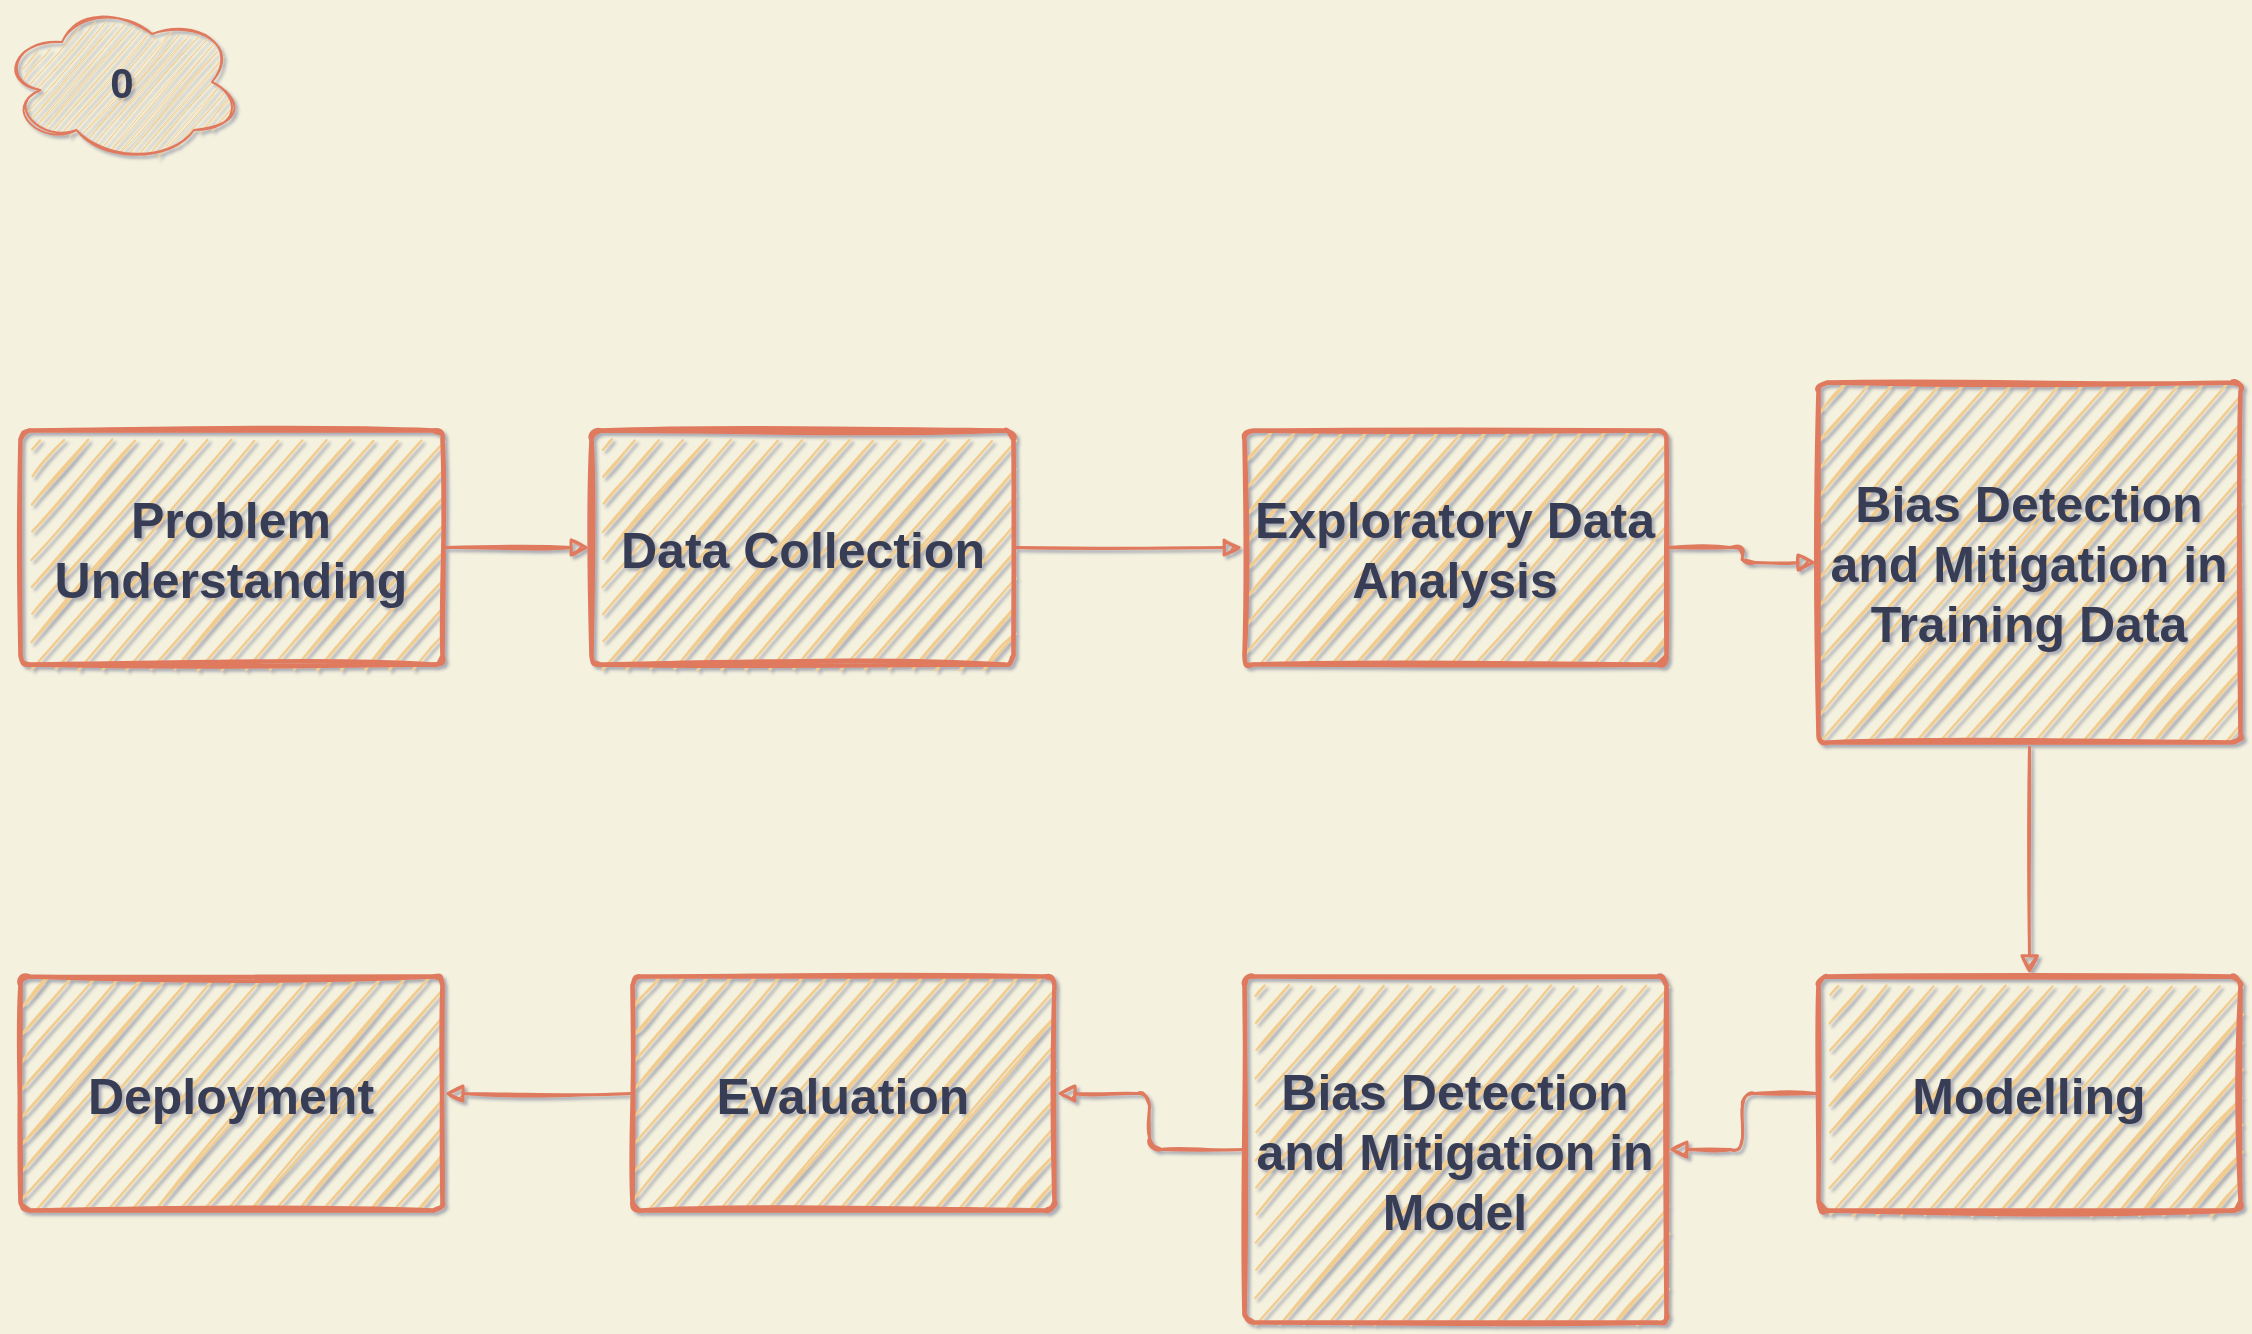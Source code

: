 <mxfile version="14.7.4" type="github" pages="7">
  <diagram name="Page-1" id="c7558073-3199-34d8-9f00-42111426c3f3">
    <mxGraphModel dx="1221" dy="681" grid="0" gridSize="10" guides="1" tooltips="1" connect="1" arrows="1" fold="1" page="1" pageScale="1" pageWidth="1169" pageHeight="827" background="#F4F1DE" math="0" shadow="1">
      <root>
        <mxCell id="0" />
        <mxCell id="1" parent="0" />
        <mxCell id="52" value="" style="text;spacingTop=-5;align=center;fontColor=#393C56;rounded=1;sketch=1;" parent="1" vertex="1">
          <mxGeometry x="90" y="170" width="30" height="20" as="geometry" />
        </mxCell>
        <mxCell id="53" value="" style="text;spacingTop=-5;align=center;fontColor=#393C56;rounded=1;sketch=1;" parent="1" vertex="1">
          <mxGeometry x="241" y="196" width="30" height="20" as="geometry" />
        </mxCell>
        <mxCell id="54" value="" style="text;spacingTop=-5;align=center;fontColor=#393C56;rounded=1;sketch=1;" parent="1" vertex="1">
          <mxGeometry x="111" y="260" width="30" height="20" as="geometry" />
        </mxCell>
        <mxCell id="57" value="" style="text;spacingTop=-5;align=center;fontColor=#393C56;rounded=1;sketch=1;" parent="1" vertex="1">
          <mxGeometry x="231" y="260" width="30" height="20" as="geometry" />
        </mxCell>
        <mxCell id="60" value="" style="text;spacingTop=-5;align=center;fontColor=#393C56;rounded=1;sketch=1;" parent="1" vertex="1">
          <mxGeometry x="305.0" y="200.0" width="30" height="20" as="geometry" />
        </mxCell>
        <mxCell id="61" value="" style="text;spacingTop=-5;align=center;fontColor=#393C56;rounded=1;sketch=1;" parent="1" vertex="1">
          <mxGeometry x="406.0" y="170.0" width="30" height="20" as="geometry" />
        </mxCell>
        <mxCell id="62" value="" style="text;spacingTop=-5;align=center;fontColor=#393C56;rounded=1;sketch=1;" parent="1" vertex="1">
          <mxGeometry x="545.0" y="100.0" width="30" height="20" as="geometry" />
        </mxCell>
        <mxCell id="63" value="" style="text;spacingTop=-5;align=center;fontColor=#393C56;rounded=1;sketch=1;" parent="1" vertex="1">
          <mxGeometry x="640" y="146.0" width="30" height="20" as="geometry" />
        </mxCell>
        <mxCell id="64" value="" style="text;spacingTop=-5;align=center;fontColor=#393C56;rounded=1;sketch=1;" parent="1" vertex="1">
          <mxGeometry x="676.0" y="180.0" width="30" height="20" as="geometry" />
        </mxCell>
        <mxCell id="70" value="" style="text;spacingTop=-5;align=center;fontColor=#393C56;rounded=1;sketch=1;" parent="1" vertex="1">
          <mxGeometry x="455.0" y="260.0" width="30" height="20" as="geometry" />
        </mxCell>
        <mxCell id="71" value="" style="text;spacingTop=-5;align=center;fontColor=#393C56;rounded=1;sketch=1;" parent="1" vertex="1">
          <mxGeometry x="540" y="260" width="30" height="20" as="geometry" />
        </mxCell>
        <UserObject label="Problem Understanding" lucidchartObjectId="G8dIJkjzNvyI" id="AIptN-wD98lkw97xL_S0-101">
          <mxCell style="html=1;overflow=block;blockSpacing=1;whiteSpace=wrap;;whiteSpace=wrap;fontSize=25;fontStyle=1;spacing=3.8;strokeColor=#E07A5F;strokeOpacity=100;absoluteArcSize=1;arcSize=9;strokeWidth=2.3;fillColor=#F2CC8F;fontColor=#393C56;rounded=1;sketch=1;" vertex="1" parent="1">
            <mxGeometry x="30" y="234" width="211" height="117" as="geometry" />
          </mxCell>
        </UserObject>
        <UserObject label="" lucidchartObjectId="l9dIDtWOzTQx" id="AIptN-wD98lkw97xL_S0-102">
          <mxCell style="html=1;jettySize=18;whiteSpace=wrap;fontSize=13;strokeColor=#E07A5F;strokeWidth=1.5;arcSize=12;edgeStyle=orthogonalEdgeStyle;startArrow=none;;endArrow=block;endFill=1;;exitX=1.005;exitY=0.5;exitPerimeter=0;entryX=-0.005;entryY=0.5;entryPerimeter=0;fontColor=#393C56;sketch=1;labelBackgroundColor=#F4F1DE;" edge="1" parent="1" source="AIptN-wD98lkw97xL_S0-101" target="AIptN-wD98lkw97xL_S0-103">
            <mxGeometry width="100" height="100" relative="1" as="geometry">
              <Array as="points" />
            </mxGeometry>
          </mxCell>
        </UserObject>
        <UserObject label="Data Collection" lucidchartObjectId="E9dIDsiPI_My" id="AIptN-wD98lkw97xL_S0-103">
          <mxCell style="html=1;overflow=block;blockSpacing=1;whiteSpace=wrap;;whiteSpace=wrap;fontSize=25;fontStyle=1;spacing=3.8;strokeColor=#E07A5F;strokeOpacity=100;absoluteArcSize=1;arcSize=9;strokeWidth=2.3;fillColor=#F2CC8F;fontColor=#393C56;rounded=1;sketch=1;" vertex="1" parent="1">
            <mxGeometry x="315.5" y="234" width="211" height="117" as="geometry" />
          </mxCell>
        </UserObject>
        <UserObject label="" lucidchartObjectId="E9dI3OjAPGc1" id="AIptN-wD98lkw97xL_S0-104">
          <mxCell style="html=1;jettySize=18;whiteSpace=wrap;fontSize=13;strokeColor=#E07A5F;strokeWidth=1.5;arcSize=12;edgeStyle=orthogonalEdgeStyle;startArrow=none;;endArrow=block;endFill=1;;exitX=1.005;exitY=0.5;exitPerimeter=0;entryX=-0.005;entryY=0.5;entryPerimeter=0;fontColor=#393C56;sketch=1;labelBackgroundColor=#F4F1DE;" edge="1" parent="1" source="AIptN-wD98lkw97xL_S0-103" target="AIptN-wD98lkw97xL_S0-105">
            <mxGeometry width="100" height="100" relative="1" as="geometry">
              <Array as="points" />
            </mxGeometry>
          </mxCell>
        </UserObject>
        <UserObject label="Exploratory Data Analysis" lucidchartObjectId="39dIBt2R2gh3" id="AIptN-wD98lkw97xL_S0-105">
          <mxCell style="html=1;overflow=block;blockSpacing=1;whiteSpace=wrap;;whiteSpace=wrap;fontSize=25;fontStyle=1;spacing=3.8;strokeColor=#E07A5F;strokeOpacity=100;absoluteArcSize=1;arcSize=9;strokeWidth=2.3;fillColor=#F2CC8F;fontColor=#393C56;rounded=1;sketch=1;" vertex="1" parent="1">
            <mxGeometry x="642" y="234" width="211" height="117" as="geometry" />
          </mxCell>
        </UserObject>
        <UserObject label="" lucidchartObjectId="39dI8UOhlmLO" id="AIptN-wD98lkw97xL_S0-106">
          <mxCell style="html=1;jettySize=18;whiteSpace=wrap;fontSize=13;strokeColor=#E07A5F;strokeWidth=1.5;arcSize=12;edgeStyle=orthogonalEdgeStyle;startArrow=none;;endArrow=block;endFill=1;;exitX=1.005;exitY=0.5;exitPerimeter=0;entryX=-0.005;entryY=0.5;entryPerimeter=0;fontColor=#393C56;sketch=1;labelBackgroundColor=#F4F1DE;" edge="1" parent="1" source="AIptN-wD98lkw97xL_S0-105" target="AIptN-wD98lkw97xL_S0-107">
            <mxGeometry width="100" height="100" relative="1" as="geometry">
              <Array as="points" />
            </mxGeometry>
          </mxCell>
        </UserObject>
        <UserObject label="Bias Detection and Mitigation in Training Data" lucidchartObjectId="d-dIASmHc5yt" id="AIptN-wD98lkw97xL_S0-107">
          <mxCell style="html=1;overflow=block;blockSpacing=1;whiteSpace=wrap;;whiteSpace=wrap;fontSize=25;fontStyle=1;spacing=3.8;strokeColor=#E07A5F;strokeOpacity=100;absoluteArcSize=1;arcSize=9;strokeWidth=2.3;fillColor=#F2CC8F;fillStyle=hachure;rounded=1;sketch=1;fontColor=#393C56;" vertex="1" parent="1">
            <mxGeometry x="929" y="210" width="211" height="180" as="geometry" />
          </mxCell>
        </UserObject>
        <UserObject label="Deployment" lucidchartObjectId="v-dI-su3_T4f" id="AIptN-wD98lkw97xL_S0-108">
          <mxCell style="html=1;overflow=block;blockSpacing=1;whiteSpace=wrap;;whiteSpace=wrap;fontSize=25;fontStyle=1;spacing=3.8;strokeColor=#E07A5F;strokeOpacity=100;absoluteArcSize=1;arcSize=9;strokeWidth=2.3;fillColor=#F2CC8F;fontColor=#393C56;rounded=1;sketch=1;" vertex="1" parent="1">
            <mxGeometry x="30" y="507" width="211" height="117" as="geometry" />
          </mxCell>
        </UserObject>
        <UserObject label="Evaluation" lucidchartObjectId="v-dIqQWnB20p" id="AIptN-wD98lkw97xL_S0-109">
          <mxCell style="html=1;overflow=block;blockSpacing=1;whiteSpace=wrap;;whiteSpace=wrap;fontSize=25;fontStyle=1;spacing=3.8;strokeColor=#E07A5F;strokeOpacity=100;absoluteArcSize=1;arcSize=9;strokeWidth=2.3;fillColor=#F2CC8F;fontColor=#393C56;rounded=1;sketch=1;" vertex="1" parent="1">
            <mxGeometry x="336" y="507" width="211" height="117" as="geometry" />
          </mxCell>
        </UserObject>
        <UserObject label="Bias Detection and Mitigation in Model" lucidchartObjectId="v-dISl_q7GrX" id="AIptN-wD98lkw97xL_S0-110">
          <mxCell style="html=1;overflow=block;blockSpacing=1;whiteSpace=wrap;;whiteSpace=wrap;fontSize=25;fontStyle=1;spacing=3.8;strokeColor=#E07A5F;strokeOpacity=100;absoluteArcSize=1;arcSize=9;strokeWidth=2.3;fillColor=#F2CC8F;rounded=1;sketch=1;fontColor=#393C56;" vertex="1" parent="1">
            <mxGeometry x="642" y="507" width="211" height="173" as="geometry" />
          </mxCell>
        </UserObject>
        <UserObject label="Modelling" lucidchartObjectId="v-dIgE~1kvzE" id="AIptN-wD98lkw97xL_S0-111">
          <mxCell style="html=1;overflow=block;blockSpacing=1;whiteSpace=wrap;;whiteSpace=wrap;fontSize=25;fontStyle=1;spacing=3.8;strokeColor=#E07A5F;strokeOpacity=100;absoluteArcSize=1;arcSize=9;strokeWidth=2.3;fillColor=#F2CC8F;fontColor=#393C56;rounded=1;sketch=1;" vertex="1" parent="1">
            <mxGeometry x="929" y="507" width="211" height="117" as="geometry" />
          </mxCell>
        </UserObject>
        <UserObject label="" lucidchartObjectId="p_dIc4Y0NTn." id="AIptN-wD98lkw97xL_S0-112">
          <mxCell style="html=1;jettySize=18;whiteSpace=wrap;fontSize=13;strokeColor=#E07A5F;strokeWidth=1.5;arcSize=12;edgeStyle=orthogonalEdgeStyle;startArrow=none;;endArrow=block;endFill=1;;exitX=0.5;exitY=1.013;exitPerimeter=0;entryX=0.5;entryY=-0.01;entryPerimeter=0;fontColor=#393C56;sketch=1;labelBackgroundColor=#F4F1DE;" edge="1" parent="1" source="AIptN-wD98lkw97xL_S0-107" target="AIptN-wD98lkw97xL_S0-111">
            <mxGeometry width="100" height="100" relative="1" as="geometry">
              <Array as="points" />
            </mxGeometry>
          </mxCell>
        </UserObject>
        <UserObject label="" lucidchartObjectId="u_dIuqCAsah5" id="AIptN-wD98lkw97xL_S0-113">
          <mxCell style="html=1;jettySize=18;whiteSpace=wrap;fontSize=13;strokeColor=#E07A5F;strokeWidth=1.5;arcSize=12;edgeStyle=orthogonalEdgeStyle;startArrow=none;;endArrow=block;endFill=1;;exitX=-0.005;exitY=0.5;exitPerimeter=0;entryX=1.005;entryY=0.5;entryPerimeter=0;fontColor=#393C56;sketch=1;labelBackgroundColor=#F4F1DE;" edge="1" parent="1" source="AIptN-wD98lkw97xL_S0-111" target="AIptN-wD98lkw97xL_S0-110">
            <mxGeometry width="100" height="100" relative="1" as="geometry">
              <Array as="points" />
            </mxGeometry>
          </mxCell>
        </UserObject>
        <UserObject label="" lucidchartObjectId="y_dIIF.aPqoV" id="AIptN-wD98lkw97xL_S0-114">
          <mxCell style="html=1;jettySize=18;whiteSpace=wrap;fontSize=13;strokeColor=#E07A5F;strokeWidth=1.5;arcSize=12;edgeStyle=orthogonalEdgeStyle;startArrow=none;;endArrow=block;endFill=1;;exitX=-0.005;exitY=0.5;exitPerimeter=0;entryX=1.005;entryY=0.5;entryPerimeter=0;fontColor=#393C56;sketch=1;labelBackgroundColor=#F4F1DE;" edge="1" parent="1" source="AIptN-wD98lkw97xL_S0-110" target="AIptN-wD98lkw97xL_S0-109">
            <mxGeometry width="100" height="100" relative="1" as="geometry">
              <Array as="points" />
            </mxGeometry>
          </mxCell>
        </UserObject>
        <UserObject label="" lucidchartObjectId="I_dIirgFtXao" id="AIptN-wD98lkw97xL_S0-115">
          <mxCell style="html=1;jettySize=18;whiteSpace=wrap;fontSize=13;strokeColor=#E07A5F;strokeWidth=1.5;arcSize=12;edgeStyle=orthogonalEdgeStyle;startArrow=none;;endArrow=block;endFill=1;;exitX=-0.005;exitY=0.5;exitPerimeter=0;entryX=1.005;entryY=0.5;entryPerimeter=0;fontColor=#393C56;sketch=1;labelBackgroundColor=#F4F1DE;" edge="1" parent="1" source="AIptN-wD98lkw97xL_S0-109" target="AIptN-wD98lkw97xL_S0-108">
            <mxGeometry width="100" height="100" relative="1" as="geometry">
              <Array as="points" />
            </mxGeometry>
          </mxCell>
        </UserObject>
        <mxCell id="nogdYpCI26H-cxfEIHu3-71" value="&lt;font style=&quot;font-size: 21px&quot;&gt;&lt;b&gt;0&lt;/b&gt;&lt;/font&gt;" style="ellipse;shape=cloud;whiteSpace=wrap;html=1;fontColor=#393C56;strokeColor=#E07A5F;fillColor=#F2CC8F;rounded=1;sketch=1;" vertex="1" parent="1">
          <mxGeometry x="21" y="20" width="120" height="80" as="geometry" />
        </mxCell>
      </root>
    </mxGraphModel>
  </diagram>
  <diagram id="zq_dQKFwFUAup5BKUZUE" name="Page-2">
    <mxGraphModel dx="1597" dy="891" grid="1" gridSize="10" guides="1" tooltips="1" connect="1" arrows="1" fold="1" page="1" pageScale="1" pageWidth="1169" pageHeight="827" background="#F4F1DE" math="0" shadow="1">
      <root>
        <mxCell id="b7Gt_BC4MSlKYnqF10Yz-0" />
        <mxCell id="b7Gt_BC4MSlKYnqF10Yz-1" parent="b7Gt_BC4MSlKYnqF10Yz-0" />
        <UserObject label="PROBLEM UNDERSTANDING" lucidchartObjectId="SgeIpkd57h5~" id="b7Gt_BC4MSlKYnqF10Yz-3">
          <mxCell style="html=1;overflow=block;blockSpacing=1;whiteSpace=wrap;;whiteSpace=wrap;fontSize=26.7;fontColor=#393C56;fontStyle=1;spacing=9;strokeColor=#E07A5F;strokeOpacity=100;absoluteArcSize=1;arcSize=9;strokeWidth=2.3;fillColor=#F2CC8F;rounded=1;sketch=1;" vertex="1" parent="b7Gt_BC4MSlKYnqF10Yz-1">
            <mxGeometry x="220" y="344" width="310" height="140" as="geometry" />
          </mxCell>
        </UserObject>
        <UserObject label="Healthcare Provider Fraud Detection" lucidchartObjectId="JpeI-rLYJBe8" id="b7Gt_BC4MSlKYnqF10Yz-4">
          <mxCell style="html=1;overflow=block;blockSpacing=1;whiteSpace=wrap;arcSize=50;whiteSpace=wrap;fontSize=28.3;fontColor=#393C56;fontStyle=1;spacing=3.8;strokeColor=#E07A5F;strokeOpacity=100;strokeWidth=2.3;fillColor=#F2CC8F;rounded=1;sketch=1;" vertex="1" parent="b7Gt_BC4MSlKYnqF10Yz-1">
            <mxGeometry x="670" y="354" width="330" height="120" as="geometry" />
          </mxCell>
        </UserObject>
        <mxCell id="Mg0cQAGCdafiPOtgAX0h-0" value="" style="html=1;shadow=0;dashed=0;align=center;verticalAlign=middle;shape=mxgraph.arrows2.arrow;dy=0.6;dx=40;notch=0;rounded=0;fontColor=#393C56;strokeColor=#E07A5F;fillColor=#F2CC8F;sketch=1;" vertex="1" parent="b7Gt_BC4MSlKYnqF10Yz-1">
          <mxGeometry x="560" y="379" width="100" height="70" as="geometry" />
        </mxCell>
        <mxCell id="0CGXHqrKBc9TCMi9OLDF-0" value="&lt;font style=&quot;font-size: 26px&quot;&gt;&lt;b&gt;1&lt;/b&gt;&lt;/font&gt;" style="ellipse;shape=cloud;whiteSpace=wrap;html=1;rounded=0;sketch=0;fontColor=#393C56;strokeColor=#E07A5F;fillColor=#F2CC8F;" vertex="1" parent="b7Gt_BC4MSlKYnqF10Yz-1">
          <mxGeometry x="120" y="80" width="120" height="80" as="geometry" />
        </mxCell>
      </root>
    </mxGraphModel>
  </diagram>
  <diagram name="Page-3" id="fetZxmVotgp_H9gxekHY">
    <mxGraphModel dx="1730" dy="965" grid="1" gridSize="10" guides="1" tooltips="1" connect="1" arrows="1" fold="1" page="1" pageScale="1" pageWidth="1169" pageHeight="827" background="#F4F1DE" math="0" shadow="0">
      <root>
        <mxCell id="RAov0wcI9nj2ZysmDA_d-0" />
        <mxCell id="RAov0wcI9nj2ZysmDA_d-1" parent="RAov0wcI9nj2ZysmDA_d-0" />
        <UserObject label="Data Collection" lucidchartObjectId="SgeIpkd57h5~" id="RAov0wcI9nj2ZysmDA_d-2">
          <mxCell style="html=1;overflow=block;blockSpacing=1;whiteSpace=wrap;;whiteSpace=wrap;fontSize=26.7;fontColor=#393C56;fontStyle=1;spacing=9;strokeColor=#E07A5F;strokeOpacity=100;absoluteArcSize=1;arcSize=9;strokeWidth=2.3;fillColor=#F2CC8F;sketch=1;rounded=1;" vertex="1" parent="RAov0wcI9nj2ZysmDA_d-1">
            <mxGeometry x="220" y="344" width="310" height="140" as="geometry" />
          </mxCell>
        </UserObject>
        <UserObject label="Kaggle" lucidchartObjectId="JpeI-rLYJBe8" id="RAov0wcI9nj2ZysmDA_d-3">
          <mxCell style="html=1;overflow=block;blockSpacing=1;whiteSpace=wrap;arcSize=50;whiteSpace=wrap;fontSize=28.3;fontColor=#393C56;fontStyle=1;spacing=3.8;strokeColor=#E07A5F;strokeOpacity=100;strokeWidth=2.3;fillColor=#F2CC8F;sketch=1;rounded=1;" vertex="1" parent="RAov0wcI9nj2ZysmDA_d-1">
            <mxGeometry x="670" y="354" width="330" height="120" as="geometry" />
          </mxCell>
        </UserObject>
        <mxCell id="IHQYHdliVd4xUKFP0WDB-0" value="" style="html=1;shadow=0;dashed=0;align=center;verticalAlign=middle;shape=mxgraph.arrows2.arrow;dy=0.6;dx=40;notch=0;rounded=0;sketch=0;fontColor=#393C56;strokeColor=#E07A5F;fillColor=#F2CC8F;" vertex="1" parent="RAov0wcI9nj2ZysmDA_d-1">
          <mxGeometry x="550" y="379" width="100" height="70" as="geometry" />
        </mxCell>
        <mxCell id="VXmKOO01QsdMQcgbT_RA-0" value="&lt;font style=&quot;font-size: 26px&quot;&gt;&lt;b&gt;2&lt;/b&gt;&lt;/font&gt;" style="ellipse;shape=cloud;whiteSpace=wrap;html=1;rounded=0;sketch=0;fontColor=#393C56;strokeColor=#E07A5F;fillColor=#F2CC8F;" vertex="1" parent="RAov0wcI9nj2ZysmDA_d-1">
          <mxGeometry x="20" y="30" width="120" height="80" as="geometry" />
        </mxCell>
      </root>
    </mxGraphModel>
  </diagram>
  <diagram name="Page-4" id="42-SSd3o-zUnDCE_iy7a">
    <mxGraphModel dx="1483" dy="827" grid="1" gridSize="10" guides="1" tooltips="1" connect="1" arrows="1" fold="1" page="1" pageScale="1" pageWidth="1169" pageHeight="827" background="#F4F1DE" math="0" shadow="0">
      <root>
        <mxCell id="02fbBnuRvrbLgrvBwIXk-0" />
        <mxCell id="02fbBnuRvrbLgrvBwIXk-1" parent="02fbBnuRvrbLgrvBwIXk-0" />
        <UserObject label="Exploratory Data Analysis" lucidchartObjectId="qyeI.a1Xn4eI" id="02fbBnuRvrbLgrvBwIXk-6">
          <mxCell style="html=1;overflow=block;blockSpacing=1;whiteSpace=wrap;;whiteSpace=wrap;fontSize=30;fontStyle=1;spacing=3.8;strokeOpacity=100;absoluteArcSize=1;arcSize=9;strokeWidth=2.3;fillColor=#F2CC8F;strokeColor=#E07A5F;fontColor=#393C56;sketch=1;rounded=1;" vertex="1" parent="02fbBnuRvrbLgrvBwIXk-1">
            <mxGeometry x="380" y="60" width="390" height="117" as="geometry" />
          </mxCell>
        </UserObject>
        <UserObject label="" lucidchartObjectId="VzeIip.PPJZ7" id="02fbBnuRvrbLgrvBwIXk-7">
          <mxCell style="html=1;jettySize=18;whiteSpace=wrap;fontSize=13;strokeColor=#E07A5F;strokeWidth=1.5;arcSize=12;edgeStyle=orthogonalEdgeStyle;startArrow=none;;endArrow=block;endFill=1;;exitX=0.077;exitY=1.01;exitPerimeter=0;entryX=0.5;entryY=-0.012;entryPerimeter=0;labelBackgroundColor=#F4F1DE;fontColor=#393C56;sketch=1;" edge="1" parent="02fbBnuRvrbLgrvBwIXk-1" source="02fbBnuRvrbLgrvBwIXk-6" target="02fbBnuRvrbLgrvBwIXk-8">
            <mxGeometry width="100" height="100" relative="1" as="geometry">
              <Array as="points" />
            </mxGeometry>
          </mxCell>
        </UserObject>
        <UserObject label="Data Cleaning" lucidchartObjectId="YzeIcovH2YA9" id="02fbBnuRvrbLgrvBwIXk-8">
          <mxCell style="html=1;overflow=block;blockSpacing=1;whiteSpace=wrap;;whiteSpace=wrap;fontSize=20;fontColor=#393C56;fontStyle=1;spacing=3.8;strokeColor=#E07A5F;absoluteArcSize=1;arcSize=9;strokeWidth=2.3;fillColor=#F2CC8F;sketch=1;rounded=1;" vertex="1" parent="02fbBnuRvrbLgrvBwIXk-1">
            <mxGeometry x="350" y="327" width="120" height="90" as="geometry" />
          </mxCell>
        </UserObject>
        <UserObject label="" lucidchartObjectId="qAeIiDDLh1jV" id="02fbBnuRvrbLgrvBwIXk-9">
          <mxCell style="html=1;jettySize=18;whiteSpace=wrap;fontSize=13;strokeColor=#E07A5F;strokeWidth=1.5;arcSize=12;edgeStyle=orthogonalEdgeStyle;startArrow=none;;endArrow=block;endFill=1;;exitX=0.5;exitY=1.01;exitPerimeter=0;entryX=0.5;entryY=-0.012;entryPerimeter=0;labelBackgroundColor=#F4F1DE;fontColor=#393C56;sketch=1;" edge="1" parent="02fbBnuRvrbLgrvBwIXk-1" source="02fbBnuRvrbLgrvBwIXk-6" target="02fbBnuRvrbLgrvBwIXk-10">
            <mxGeometry width="100" height="100" relative="1" as="geometry">
              <Array as="points" />
            </mxGeometry>
          </mxCell>
        </UserObject>
        <mxCell id="02fbBnuRvrbLgrvBwIXk-20" style="edgeStyle=orthogonalEdgeStyle;orthogonalLoop=1;jettySize=auto;html=1;entryX=0.389;entryY=-0.014;entryDx=0;entryDy=0;entryPerimeter=0;fontColor=#393C56;strokeColor=#E07A5F;fillColor=#F2CC8F;sketch=1;" edge="1" parent="02fbBnuRvrbLgrvBwIXk-1" source="02fbBnuRvrbLgrvBwIXk-10" target="02fbBnuRvrbLgrvBwIXk-15">
          <mxGeometry relative="1" as="geometry">
            <Array as="points">
              <mxPoint x="577" y="453" />
              <mxPoint x="577" y="453" />
            </Array>
          </mxGeometry>
        </mxCell>
        <UserObject label="Data Exploration" lucidchartObjectId="sAeIHa7VkcNX" id="02fbBnuRvrbLgrvBwIXk-10">
          <mxCell style="html=1;overflow=block;blockSpacing=1;whiteSpace=wrap;;whiteSpace=wrap;fontSize=20;fontColor=#393C56;fontStyle=1;spacing=3.8;strokeColor=#E07A5F;absoluteArcSize=1;arcSize=9;strokeWidth=2.3;fillColor=#F2CC8F;sketch=1;rounded=1;" vertex="1" parent="02fbBnuRvrbLgrvBwIXk-1">
            <mxGeometry x="515" y="327" width="120" height="86" as="geometry" />
          </mxCell>
        </UserObject>
        <UserObject label="" lucidchartObjectId="5AeIa~fl9KAb" id="02fbBnuRvrbLgrvBwIXk-11">
          <mxCell style="html=1;jettySize=18;whiteSpace=wrap;fontSize=13;strokeColor=#E07A5F;strokeWidth=1.5;arcSize=12;edgeStyle=orthogonalEdgeStyle;startArrow=none;;endArrow=block;endFill=1;;exitX=0.962;exitY=1.01;exitPerimeter=0;entryX=0.5;entryY=-0.012;entryPerimeter=0;labelBackgroundColor=#F4F1DE;fontColor=#393C56;sketch=1;" edge="1" parent="02fbBnuRvrbLgrvBwIXk-1" source="02fbBnuRvrbLgrvBwIXk-6" target="02fbBnuRvrbLgrvBwIXk-12">
            <mxGeometry width="100" height="100" relative="1" as="geometry">
              <Array as="points">
                <mxPoint x="760" y="178" />
              </Array>
            </mxGeometry>
          </mxCell>
        </UserObject>
        <mxCell id="02fbBnuRvrbLgrvBwIXk-21" style="edgeStyle=orthogonalEdgeStyle;orthogonalLoop=1;jettySize=auto;html=1;entryX=0.818;entryY=0.066;entryDx=0;entryDy=0;entryPerimeter=0;fontColor=#393C56;strokeColor=#E07A5F;fillColor=#F2CC8F;sketch=1;" edge="1" parent="02fbBnuRvrbLgrvBwIXk-1" source="02fbBnuRvrbLgrvBwIXk-12" target="02fbBnuRvrbLgrvBwIXk-15">
          <mxGeometry relative="1" as="geometry">
            <Array as="points">
              <mxPoint x="760" y="493" />
              <mxPoint x="685" y="493" />
            </Array>
          </mxGeometry>
        </mxCell>
        <UserObject label="Data Visualiation" lucidchartObjectId="7AeIQ1JK9_i2" id="02fbBnuRvrbLgrvBwIXk-12">
          <mxCell style="html=1;overflow=block;blockSpacing=1;whiteSpace=wrap;;whiteSpace=wrap;fontSize=20;fontColor=#393C56;fontStyle=1;spacing=3.8;strokeColor=#E07A5F;absoluteArcSize=1;arcSize=9;strokeWidth=2.3;fillColor=#F2CC8F;sketch=1;rounded=1;" vertex="1" parent="02fbBnuRvrbLgrvBwIXk-1">
            <mxGeometry x="700" y="327" width="120" height="90" as="geometry" />
          </mxCell>
        </UserObject>
        <mxCell id="02fbBnuRvrbLgrvBwIXk-13" value="" style="edgeStyle=segmentEdgeStyle;endArrow=classic;html=1;fontColor=#393C56;strokeColor=#E07A5F;fillColor=#F2CC8F;exitX=0.25;exitY=1;exitDx=0;exitDy=0;entryX=0.137;entryY=-0.043;entryDx=0;entryDy=0;entryPerimeter=0;sketch=1;" edge="1" parent="02fbBnuRvrbLgrvBwIXk-1" source="02fbBnuRvrbLgrvBwIXk-8">
          <mxGeometry width="50" height="50" relative="1" as="geometry">
            <mxPoint x="600" y="453" as="sourcePoint" />
            <mxPoint x="506.03" y="600.42" as="targetPoint" />
            <Array as="points">
              <mxPoint x="360" y="417" />
              <mxPoint x="360" y="503" />
              <mxPoint x="506" y="503" />
            </Array>
          </mxGeometry>
        </mxCell>
        <mxCell id="02fbBnuRvrbLgrvBwIXk-15" value="&lt;font style=&quot;font-size: 20px&quot;&gt;&lt;b&gt;Initial Dataset&lt;/b&gt;&lt;/font&gt;" style="shape=cylinder3;whiteSpace=wrap;html=1;boundedLbl=1;backgroundOutline=1;size=15;fontColor=#393C56;strokeColor=#E07A5F;fillColor=#F2CC8F;sketch=1;rounded=1;" vertex="1" parent="02fbBnuRvrbLgrvBwIXk-1">
          <mxGeometry x="480" y="593" width="250" height="120" as="geometry" />
        </mxCell>
        <mxCell id="j4YV6c2iiKBThd7wW2Nd-0" value="&lt;font size=&quot;1&quot;&gt;&lt;b style=&quot;font-size: 24px&quot;&gt;3&lt;/b&gt;&lt;/font&gt;" style="ellipse;shape=cloud;whiteSpace=wrap;html=1;rounded=0;sketch=0;fontColor=#393C56;strokeColor=#E07A5F;fillColor=#F2CC8F;" vertex="1" parent="02fbBnuRvrbLgrvBwIXk-1">
          <mxGeometry x="20" y="30" width="120" height="80" as="geometry" />
        </mxCell>
      </root>
    </mxGraphModel>
  </diagram>
  <diagram name="Page-5" id="n6gGZcsH9IrX7_ntbbb6">
    <mxGraphModel dx="1221" dy="681" grid="1" gridSize="10" guides="1" tooltips="1" connect="1" arrows="1" fold="1" page="1" pageScale="1" pageWidth="1169" pageHeight="827" background="#F4F1DE" math="0" shadow="0">
      <root>
        <mxCell id="Oj9PZb8JHhVIXnrOl1UE-0" />
        <mxCell id="Oj9PZb8JHhVIXnrOl1UE-1" parent="Oj9PZb8JHhVIXnrOl1UE-0" />
        <mxCell id="eXvp1ullS1BDqm1yxI3X-0" value="&lt;font style=&quot;font-size: 25px&quot;&gt;&lt;b&gt;4&lt;/b&gt;&lt;/font&gt;" style="ellipse;shape=cloud;whiteSpace=wrap;html=1;fontColor=#393C56;strokeColor=#E07A5F;fillColor=#F2CC8F;sketch=1;rounded=1;" vertex="1" parent="Oj9PZb8JHhVIXnrOl1UE-1">
          <mxGeometry x="20" y="20" width="120" height="80" as="geometry" />
        </mxCell>
        <mxCell id="eXvp1ullS1BDqm1yxI3X-1" value="&lt;font style=&quot;font-size: 31px&quot;&gt;&lt;b&gt;Pre Processing Bias Detection and Mitigation&lt;/b&gt;&lt;/font&gt;" style="text;html=1;align=center;verticalAlign=middle;resizable=0;points=[];autosize=1;strokeColor=none;fontColor=#393C56;sketch=1;rounded=1;" vertex="1" parent="Oj9PZb8JHhVIXnrOl1UE-1">
          <mxGeometry x="245" y="45" width="680" height="30" as="geometry" />
        </mxCell>
        <mxCell id="RPm9hbeoZsDVXM5R0w5n-1" style="edgeStyle=orthogonalEdgeStyle;orthogonalLoop=1;jettySize=auto;html=1;fontColor=#393C56;strokeColor=#E07A5F;fillColor=#F2CC8F;sketch=1;labelBackgroundColor=#F4F1DE;" edge="1" parent="Oj9PZb8JHhVIXnrOl1UE-1" target="RPm9hbeoZsDVXM5R0w5n-2">
          <mxGeometry relative="1" as="geometry">
            <mxPoint x="330" y="525" as="targetPoint" />
            <mxPoint x="180" y="525" as="sourcePoint" />
          </mxGeometry>
        </mxCell>
        <mxCell id="FU58iSdg8TED-KqzlbBs-7" style="edgeStyle=orthogonalEdgeStyle;orthogonalLoop=1;jettySize=auto;html=1;fontColor=#393C56;strokeColor=#E07A5F;fillColor=#F2CC8F;entryX=0.378;entryY=0;entryDx=0;entryDy=0;entryPerimeter=0;sketch=1;labelBackgroundColor=#F4F1DE;" edge="1" parent="Oj9PZb8JHhVIXnrOl1UE-1">
          <mxGeometry relative="1" as="geometry">
            <mxPoint x="870.025" y="250" as="targetPoint" />
            <mxPoint x="125" y="450" as="sourcePoint" />
            <Array as="points">
              <mxPoint x="125" y="190" />
              <mxPoint x="870" y="190" />
            </Array>
          </mxGeometry>
        </mxCell>
        <mxCell id="RPm9hbeoZsDVXM5R0w5n-4" style="edgeStyle=orthogonalEdgeStyle;orthogonalLoop=1;jettySize=auto;html=1;entryX=0;entryY=0.5;entryDx=0;entryDy=0;fontColor=#393C56;strokeColor=#E07A5F;fillColor=#F2CC8F;sketch=1;labelBackgroundColor=#F4F1DE;" edge="1" parent="Oj9PZb8JHhVIXnrOl1UE-1" source="RPm9hbeoZsDVXM5R0w5n-2" target="RPm9hbeoZsDVXM5R0w5n-3">
          <mxGeometry relative="1" as="geometry" />
        </mxCell>
        <mxCell id="RPm9hbeoZsDVXM5R0w5n-2" value="&lt;span style=&quot;font-size: 20px&quot;&gt;&lt;b&gt;Bias Detection Algorithms&lt;/b&gt;&lt;/span&gt;" style="whiteSpace=wrap;html=1;absoluteArcSize=1;arcSize=14;strokeWidth=2;fontColor=#393C56;fillColor=#F2CC8F;strokeColor=#E07A5F;sketch=1;rounded=1;" vertex="1" parent="Oj9PZb8JHhVIXnrOl1UE-1">
          <mxGeometry x="290" y="445" width="160" height="160" as="geometry" />
        </mxCell>
        <mxCell id="RPm9hbeoZsDVXM5R0w5n-6" value="" style="edgeStyle=orthogonalEdgeStyle;orthogonalLoop=1;jettySize=auto;html=1;fontColor=#393C56;strokeColor=#E07A5F;fillColor=#F2CC8F;sketch=1;labelBackgroundColor=#F4F1DE;" edge="1" parent="Oj9PZb8JHhVIXnrOl1UE-1" source="RPm9hbeoZsDVXM5R0w5n-3" target="RPm9hbeoZsDVXM5R0w5n-5">
          <mxGeometry relative="1" as="geometry" />
        </mxCell>
        <mxCell id="FU58iSdg8TED-KqzlbBs-2" style="edgeStyle=orthogonalEdgeStyle;orthogonalLoop=1;jettySize=auto;html=1;fontColor=#393C56;strokeColor=#E07A5F;fillColor=#F2CC8F;sketch=1;labelBackgroundColor=#F4F1DE;" edge="1" parent="Oj9PZb8JHhVIXnrOl1UE-1" source="RPm9hbeoZsDVXM5R0w5n-3">
          <mxGeometry relative="1" as="geometry">
            <mxPoint x="111" y="600" as="targetPoint" />
            <Array as="points">
              <mxPoint x="625" y="700" />
              <mxPoint x="111" y="700" />
            </Array>
          </mxGeometry>
        </mxCell>
        <mxCell id="RPm9hbeoZsDVXM5R0w5n-3" value="" style="rhombus;whiteSpace=wrap;html=1;fontColor=#393C56;fillColor=#F2CC8F;strokeColor=#E07A5F;sketch=1;rounded=1;" vertex="1" parent="Oj9PZb8JHhVIXnrOl1UE-1">
          <mxGeometry x="585" y="482.5" width="80" height="85" as="geometry" />
        </mxCell>
        <mxCell id="FU58iSdg8TED-KqzlbBs-5" value="" style="edgeStyle=orthogonalEdgeStyle;orthogonalLoop=1;jettySize=auto;html=1;fontColor=#393C56;strokeColor=#E07A5F;fillColor=#F2CC8F;sketch=1;labelBackgroundColor=#F4F1DE;" edge="1" parent="Oj9PZb8JHhVIXnrOl1UE-1" source="RPm9hbeoZsDVXM5R0w5n-5">
          <mxGeometry relative="1" as="geometry">
            <mxPoint x="827.5" y="320.059" as="targetPoint" />
          </mxGeometry>
        </mxCell>
        <mxCell id="RPm9hbeoZsDVXM5R0w5n-5" value="&lt;font style=&quot;font-size: 20px&quot;&gt;Bias Mitigation Algorithms&lt;/font&gt;" style="whiteSpace=wrap;html=1;fillColor=#F2CC8F;strokeColor=#E07A5F;fontColor=#393C56;sketch=1;rounded=1;" vertex="1" parent="Oj9PZb8JHhVIXnrOl1UE-1">
          <mxGeometry x="500" y="290" width="185" height="100" as="geometry" />
        </mxCell>
        <mxCell id="FU58iSdg8TED-KqzlbBs-0" value="&lt;font style=&quot;font-size: 20px&quot;&gt;&lt;b&gt;Yes&lt;/b&gt;&lt;/font&gt;" style="text;html=1;align=center;verticalAlign=middle;resizable=0;points=[];autosize=1;strokeColor=none;fontColor=#393C56;sketch=1;rounded=1;" vertex="1" parent="Oj9PZb8JHhVIXnrOl1UE-1">
          <mxGeometry x="635" y="430" width="50" height="20" as="geometry" />
        </mxCell>
        <mxCell id="FU58iSdg8TED-KqzlbBs-3" value="&lt;font style=&quot;font-size: 20px&quot;&gt;&lt;b&gt;No&lt;/b&gt;&lt;/font&gt;" style="text;html=1;align=center;verticalAlign=middle;resizable=0;points=[];autosize=1;strokeColor=none;fontColor=#393C56;sketch=1;rounded=1;" vertex="1" parent="Oj9PZb8JHhVIXnrOl1UE-1">
          <mxGeometry x="630" y="620" width="40" height="20" as="geometry" />
        </mxCell>
        <mxCell id="jxmhS-qLThbrCMU7TD_i-1" style="edgeStyle=orthogonalEdgeStyle;orthogonalLoop=1;jettySize=auto;html=1;fontColor=#393C56;strokeColor=#E07A5F;fillColor=#F2CC8F;exitX=0.255;exitY=0.937;exitDx=0;exitDy=0;exitPerimeter=0;sketch=1;labelBackgroundColor=#F4F1DE;" edge="1" parent="Oj9PZb8JHhVIXnrOl1UE-1">
          <mxGeometry relative="1" as="geometry">
            <mxPoint x="800" y="480" as="targetPoint" />
            <mxPoint x="856.188" y="381.18" as="sourcePoint" />
            <Array as="points">
              <mxPoint x="855" y="381" />
              <mxPoint x="855" y="430" />
              <mxPoint x="800" y="430" />
            </Array>
          </mxGeometry>
        </mxCell>
        <mxCell id="jxmhS-qLThbrCMU7TD_i-2" style="edgeStyle=orthogonalEdgeStyle;orthogonalLoop=1;jettySize=auto;html=1;fontColor=#393C56;strokeColor=#E07A5F;fillColor=#F2CC8F;sketch=1;labelBackgroundColor=#F4F1DE;exitX=0.427;exitY=1.017;exitDx=0;exitDy=0;exitPerimeter=0;" edge="1" parent="Oj9PZb8JHhVIXnrOl1UE-1" source="UYV5v-udcvAuGypUy0pB-1">
          <mxGeometry relative="1" as="geometry">
            <mxPoint x="1020" y="480" as="targetPoint" />
            <mxPoint x="883.706" y="390" as="sourcePoint" />
            <Array as="points">
              <mxPoint x="883" y="435" />
              <mxPoint x="1020" y="435" />
            </Array>
          </mxGeometry>
        </mxCell>
        <mxCell id="gcKti5hNnc858wYUtCmc-0" value="&lt;font style=&quot;font-size: 20px&quot;&gt;&lt;b&gt;Test Data&lt;/b&gt;&lt;/font&gt;" style="shape=parallelogram;html=1;strokeWidth=2;perimeter=parallelogramPerimeter;whiteSpace=wrap;arcSize=12;size=0.23;fontColor=#393C56;fillColor=#F2CC8F;sketch=1;rounded=1;strokeColor=#E07A5F;" vertex="1" parent="Oj9PZb8JHhVIXnrOl1UE-1">
          <mxGeometry x="910" y="482.5" width="170" height="60" as="geometry" />
        </mxCell>
        <mxCell id="gcKti5hNnc858wYUtCmc-1" value="&lt;font style=&quot;font-size: 20px&quot;&gt;&lt;b&gt;Train Data&lt;/b&gt;&lt;/font&gt;" style="shape=parallelogram;html=1;strokeWidth=2;perimeter=parallelogramPerimeter;whiteSpace=wrap;arcSize=12;size=0.23;fontColor=#393C56;fillColor=#F2CC8F;sketch=1;rounded=1;strokeColor=#E07A5F;" vertex="1" parent="Oj9PZb8JHhVIXnrOl1UE-1">
          <mxGeometry x="700" y="482.5" width="170" height="60" as="geometry" />
        </mxCell>
        <mxCell id="UYV5v-udcvAuGypUy0pB-0" value="&lt;font style=&quot;font-size: 20px&quot;&gt;&lt;b&gt;Initial &lt;br&gt;Dataset&lt;/b&gt;&lt;/font&gt;" style="shape=parallelogram;html=1;strokeWidth=2;perimeter=parallelogramPerimeter;whiteSpace=wrap;arcSize=12;size=0.23;fontColor=#393C56;fillColor=#F2CC8F;sketch=1;rounded=1;strokeColor=#E07A5F;" vertex="1" parent="Oj9PZb8JHhVIXnrOl1UE-1">
          <mxGeometry x="30" y="450" width="170" height="150" as="geometry" />
        </mxCell>
        <mxCell id="UYV5v-udcvAuGypUy0pB-1" value="&lt;font style=&quot;font-size: 20px&quot;&gt;&lt;b&gt;Initial &lt;br&gt;Dataset&lt;/b&gt;&lt;/font&gt;" style="shape=parallelogram;html=1;strokeWidth=2;perimeter=parallelogramPerimeter;whiteSpace=wrap;arcSize=12;size=0.23;fontColor=#393C56;fillColor=#F2CC8F;sketch=1;rounded=1;strokeColor=#E07A5F;" vertex="1" parent="Oj9PZb8JHhVIXnrOl1UE-1">
          <mxGeometry x="810" y="260" width="170" height="120" as="geometry" />
        </mxCell>
      </root>
    </mxGraphModel>
  </diagram>
  <diagram name="Page-6" id="e16gKbQ5B2QJ9214K2nB">
    <mxGraphModel dx="1038" dy="579" grid="1" gridSize="10" guides="1" tooltips="1" connect="1" arrows="1" fold="1" page="1" pageScale="1" pageWidth="1169" pageHeight="827" background="#F4F1DE" math="0" shadow="0">
      <root>
        <mxCell id="mnGul95K-Y-vzhNrBJSn-0" />
        <mxCell id="mnGul95K-Y-vzhNrBJSn-1" parent="mnGul95K-Y-vzhNrBJSn-0" />
        <mxCell id="mnGul95K-Y-vzhNrBJSn-2" value="&lt;span style=&quot;font-size: 25px&quot;&gt;&lt;b&gt;5&lt;/b&gt;&lt;/span&gt;" style="ellipse;shape=cloud;whiteSpace=wrap;html=1;fontColor=#393C56;strokeColor=#E07A5F;fillColor=#F2CC8F;sketch=1;rounded=1;" vertex="1" parent="mnGul95K-Y-vzhNrBJSn-1">
          <mxGeometry x="20" y="20" width="120" height="80" as="geometry" />
        </mxCell>
        <mxCell id="mnGul95K-Y-vzhNrBJSn-3" value="&lt;font style=&quot;font-size: 31px&quot;&gt;&lt;b&gt;Modelling&lt;/b&gt;&lt;/font&gt;" style="text;html=1;align=center;verticalAlign=middle;resizable=0;points=[];autosize=1;strokeColor=none;fontColor=#393C56;sketch=1;rounded=1;" vertex="1" parent="mnGul95K-Y-vzhNrBJSn-1">
          <mxGeometry x="505" y="45" width="160" height="30" as="geometry" />
        </mxCell>
        <mxCell id="mnGul95K-Y-vzhNrBJSn-4" style="edgeStyle=orthogonalEdgeStyle;orthogonalLoop=1;jettySize=auto;html=1;fontColor=#393C56;strokeColor=#E07A5F;fillColor=#F2CC8F;labelBackgroundColor=#F4F1DE;sketch=1;" edge="1" parent="mnGul95K-Y-vzhNrBJSn-1" target="mnGul95K-Y-vzhNrBJSn-7">
          <mxGeometry relative="1" as="geometry">
            <mxPoint x="580" y="414" as="targetPoint" />
            <mxPoint x="430" y="414" as="sourcePoint" />
          </mxGeometry>
        </mxCell>
        <mxCell id="mnGul95K-Y-vzhNrBJSn-6" style="edgeStyle=orthogonalEdgeStyle;orthogonalLoop=1;jettySize=auto;html=1;fontColor=#393C56;strokeColor=#E07A5F;fillColor=#F2CC8F;labelBackgroundColor=#F4F1DE;sketch=1;" edge="1" parent="mnGul95K-Y-vzhNrBJSn-1" source="mnGul95K-Y-vzhNrBJSn-7">
          <mxGeometry relative="1" as="geometry">
            <mxPoint x="750" y="414" as="targetPoint" />
          </mxGeometry>
        </mxCell>
        <mxCell id="mnGul95K-Y-vzhNrBJSn-7" value="&lt;span style=&quot;font-size: 20px&quot;&gt;&lt;b&gt;ML Algorithms&lt;/b&gt;&lt;/span&gt;" style="whiteSpace=wrap;html=1;absoluteArcSize=1;arcSize=14;strokeWidth=2;fontColor=#393C56;fillColor=#F2CC8F;strokeColor=#E07A5F;sketch=1;rounded=1;" vertex="1" parent="mnGul95K-Y-vzhNrBJSn-1">
          <mxGeometry x="505" y="356.5" width="160" height="115" as="geometry" />
        </mxCell>
        <mxCell id="mnGul95K-Y-vzhNrBJSn-15" value="&lt;font style=&quot;font-size: 20px&quot;&gt;&lt;b&gt;Initial ML Model&lt;/b&gt;&lt;/font&gt;" style="strokeWidth=2;html=1;shape=mxgraph.flowchart.terminator;whiteSpace=wrap;fontColor=#393C56;fillColor=#F2CC8F;strokeColor=#E07A5F;sketch=1;rounded=1;" vertex="1" parent="mnGul95K-Y-vzhNrBJSn-1">
          <mxGeometry x="750" y="374" width="100" height="80" as="geometry" />
        </mxCell>
        <mxCell id="Cr1_GUS_jvOlv9fp0Ome-0" value="&lt;font style=&quot;font-size: 20px&quot;&gt;&lt;b&gt;Train Data&lt;/b&gt;&lt;/font&gt;" style="shape=parallelogram;html=1;strokeWidth=2;perimeter=parallelogramPerimeter;whiteSpace=wrap;arcSize=12;size=0.23;fontColor=#393C56;fillColor=#F2CC8F;sketch=1;rounded=1;strokeColor=#E07A5F;" vertex="1" parent="mnGul95K-Y-vzhNrBJSn-1">
          <mxGeometry x="270" y="384" width="170" height="60" as="geometry" />
        </mxCell>
      </root>
    </mxGraphModel>
  </diagram>
  <diagram name="Page-7" id="z3EFBnEk9Mb-t1nlcCSP">
    <mxGraphModel dx="1221" dy="681" grid="1" gridSize="10" guides="1" tooltips="1" connect="1" arrows="1" fold="1" page="1" pageScale="1" pageWidth="1169" pageHeight="827" background="#F4F1DE" math="0" shadow="0">
      <root>
        <mxCell id="99x5a9KfONwoV13AfYAE-0" />
        <mxCell id="99x5a9KfONwoV13AfYAE-1" parent="99x5a9KfONwoV13AfYAE-0" />
        <mxCell id="99x5a9KfONwoV13AfYAE-2" value="&lt;font style=&quot;font-size: 25px&quot;&gt;&lt;b&gt;6&lt;/b&gt;&lt;/font&gt;" style="ellipse;shape=cloud;whiteSpace=wrap;html=1;fontColor=#393C56;strokeColor=#E07A5F;fillColor=#F2CC8F;sketch=1;rounded=1;" vertex="1" parent="99x5a9KfONwoV13AfYAE-1">
          <mxGeometry x="20" y="20" width="120" height="80" as="geometry" />
        </mxCell>
        <mxCell id="99x5a9KfONwoV13AfYAE-3" value="&lt;font style=&quot;font-size: 31px&quot;&gt;&lt;b&gt;In Processing Bias Detection and Mitigation&lt;/b&gt;&lt;/font&gt;" style="text;html=1;align=center;verticalAlign=middle;resizable=0;points=[];autosize=1;strokeColor=none;fontColor=#393C56;sketch=1;rounded=1;" vertex="1" parent="99x5a9KfONwoV13AfYAE-1">
          <mxGeometry x="255" y="45" width="660" height="30" as="geometry" />
        </mxCell>
        <mxCell id="99x5a9KfONwoV13AfYAE-12" value="" style="edgeStyle=orthogonalEdgeStyle;orthogonalLoop=1;jettySize=auto;html=1;fontColor=#393C56;strokeColor=#E07A5F;fillColor=#F2CC8F;labelBackgroundColor=#F4F1DE;exitX=0.5;exitY=0;exitDx=0;exitDy=0;sketch=1;" edge="1" parent="99x5a9KfONwoV13AfYAE-1" source="VWbd2POz13lfuDKBHm_C-3">
          <mxGeometry relative="1" as="geometry">
            <mxPoint x="657.5" y="285.059" as="targetPoint" />
          </mxGeometry>
        </mxCell>
        <mxCell id="VWbd2POz13lfuDKBHm_C-4" value="" style="edgeStyle=orthogonalEdgeStyle;orthogonalLoop=1;jettySize=auto;html=1;fontColor=#393C56;strokeColor=#E07A5F;fillColor=#F2CC8F;sketch=1;" edge="1" parent="99x5a9KfONwoV13AfYAE-1" source="99x5a9KfONwoV13AfYAE-13" target="VWbd2POz13lfuDKBHm_C-3">
          <mxGeometry relative="1" as="geometry" />
        </mxCell>
        <mxCell id="99x5a9KfONwoV13AfYAE-13" value="&lt;font style=&quot;font-size: 20px&quot;&gt;&lt;b&gt;Bias Detection Algorithms&lt;/b&gt;&lt;/font&gt;" style="whiteSpace=wrap;html=1;fillColor=#F2CC8F;strokeColor=#E07A5F;fontColor=#393C56;sketch=1;rounded=1;" vertex="1" parent="99x5a9KfONwoV13AfYAE-1">
          <mxGeometry x="480" y="440" width="185" height="100" as="geometry" />
        </mxCell>
        <mxCell id="99x5a9KfONwoV13AfYAE-14" value="&lt;font style=&quot;font-size: 20px&quot;&gt;&lt;b&gt;Yes&lt;/b&gt;&lt;/font&gt;" style="text;html=1;align=center;verticalAlign=middle;resizable=0;points=[];autosize=1;strokeColor=none;fontColor=#393C56;sketch=1;rounded=1;" vertex="1" parent="99x5a9KfONwoV13AfYAE-1">
          <mxGeometry x="790" y="395" width="50" height="20" as="geometry" />
        </mxCell>
        <mxCell id="99x5a9KfONwoV13AfYAE-15" value="&lt;font style=&quot;font-size: 20px&quot;&gt;&lt;b&gt;No&lt;/b&gt;&lt;/font&gt;" style="text;html=1;align=center;verticalAlign=middle;resizable=0;points=[];autosize=1;strokeColor=none;fontColor=#393C56;sketch=1;rounded=1;" vertex="1" parent="99x5a9KfONwoV13AfYAE-1">
          <mxGeometry x="785" y="575" width="40" height="20" as="geometry" />
        </mxCell>
        <mxCell id="VWbd2POz13lfuDKBHm_C-2" value="" style="edgeStyle=orthogonalEdgeStyle;orthogonalLoop=1;jettySize=auto;html=1;fontColor=#393C56;strokeColor=#E07A5F;fillColor=#F2CC8F;labelBackgroundColor=#F4F1DE;sketch=1;" edge="1" parent="99x5a9KfONwoV13AfYAE-1" source="VWbd2POz13lfuDKBHm_C-0" target="99x5a9KfONwoV13AfYAE-13">
          <mxGeometry relative="1" as="geometry" />
        </mxCell>
        <mxCell id="ASzCap6-Pw7M3OxR5mPu-2" style="edgeStyle=orthogonalEdgeStyle;rounded=1;sketch=1;orthogonalLoop=1;jettySize=auto;html=1;fontColor=#393C56;strokeColor=#E07A5F;fillColor=#F2CC8F;entryX=0.5;entryY=1;entryDx=0;entryDy=0;entryPerimeter=0;" edge="1" parent="99x5a9KfONwoV13AfYAE-1" source="VWbd2POz13lfuDKBHm_C-0" target="ASzCap6-Pw7M3OxR5mPu-1">
          <mxGeometry relative="1" as="geometry">
            <mxPoint x="420" y="285" as="targetPoint" />
          </mxGeometry>
        </mxCell>
        <mxCell id="VWbd2POz13lfuDKBHm_C-0" value="&lt;font style=&quot;font-size: 20px&quot;&gt;&lt;b&gt;Initial ML Model&lt;/b&gt;&lt;/font&gt;" style="strokeWidth=2;html=1;shape=mxgraph.flowchart.terminator;whiteSpace=wrap;fontColor=#393C56;fillColor=#F2CC8F;strokeColor=#E07A5F;sketch=1;rounded=1;" vertex="1" parent="99x5a9KfONwoV13AfYAE-1">
          <mxGeometry x="330" y="450" width="100" height="80" as="geometry" />
        </mxCell>
        <mxCell id="VWbd2POz13lfuDKBHm_C-5" style="edgeStyle=orthogonalEdgeStyle;orthogonalLoop=1;jettySize=auto;html=1;fontColor=#393C56;strokeColor=#E07A5F;fillColor=#F2CC8F;sketch=1;" edge="1" parent="99x5a9KfONwoV13AfYAE-1" source="VWbd2POz13lfuDKBHm_C-3">
          <mxGeometry relative="1" as="geometry">
            <mxPoint x="380" y="535" as="targetPoint" />
            <Array as="points">
              <mxPoint x="785" y="642" />
              <mxPoint x="380" y="642" />
            </Array>
          </mxGeometry>
        </mxCell>
        <mxCell id="VWbd2POz13lfuDKBHm_C-3" value="" style="rhombus;whiteSpace=wrap;html=1;fontColor=#393C56;strokeColor=#E07A5F;fillColor=#F2CC8F;sketch=1;rounded=1;" vertex="1" parent="99x5a9KfONwoV13AfYAE-1">
          <mxGeometry x="745" y="450" width="80" height="80" as="geometry" />
        </mxCell>
        <mxCell id="ASzCap6-Pw7M3OxR5mPu-0" style="edgeStyle=orthogonalEdgeStyle;rounded=1;sketch=1;orthogonalLoop=1;jettySize=auto;html=1;fontColor=#393C56;strokeColor=#E07A5F;fillColor=#F2CC8F;" edge="1" parent="99x5a9KfONwoV13AfYAE-1" source="VWbd2POz13lfuDKBHm_C-20">
          <mxGeometry relative="1" as="geometry">
            <mxPoint x="480" y="235" as="targetPoint" />
          </mxGeometry>
        </mxCell>
        <mxCell id="VWbd2POz13lfuDKBHm_C-20" value="&lt;font style=&quot;font-size: 20px&quot;&gt;&lt;b&gt;Bias Mitigation Algorithms&lt;/b&gt;&lt;/font&gt;" style="whiteSpace=wrap;html=1;fillColor=#F2CC8F;strokeColor=#E07A5F;fontColor=#393C56;sketch=1;rounded=1;" vertex="1" parent="99x5a9KfONwoV13AfYAE-1">
          <mxGeometry x="570" y="185" width="185" height="100" as="geometry" />
        </mxCell>
        <mxCell id="ASzCap6-Pw7M3OxR5mPu-1" value="&lt;font style=&quot;font-size: 20px&quot;&gt;&lt;b&gt;&amp;nbsp;ML Model&lt;/b&gt;&lt;/font&gt;" style="strokeWidth=2;html=1;shape=mxgraph.flowchart.terminator;whiteSpace=wrap;fontColor=#393C56;fillColor=#F2CC8F;strokeColor=#E07A5F;sketch=1;rounded=1;" vertex="1" parent="99x5a9KfONwoV13AfYAE-1">
          <mxGeometry x="365" y="195" width="100" height="80" as="geometry" />
        </mxCell>
      </root>
    </mxGraphModel>
  </diagram>
</mxfile>
